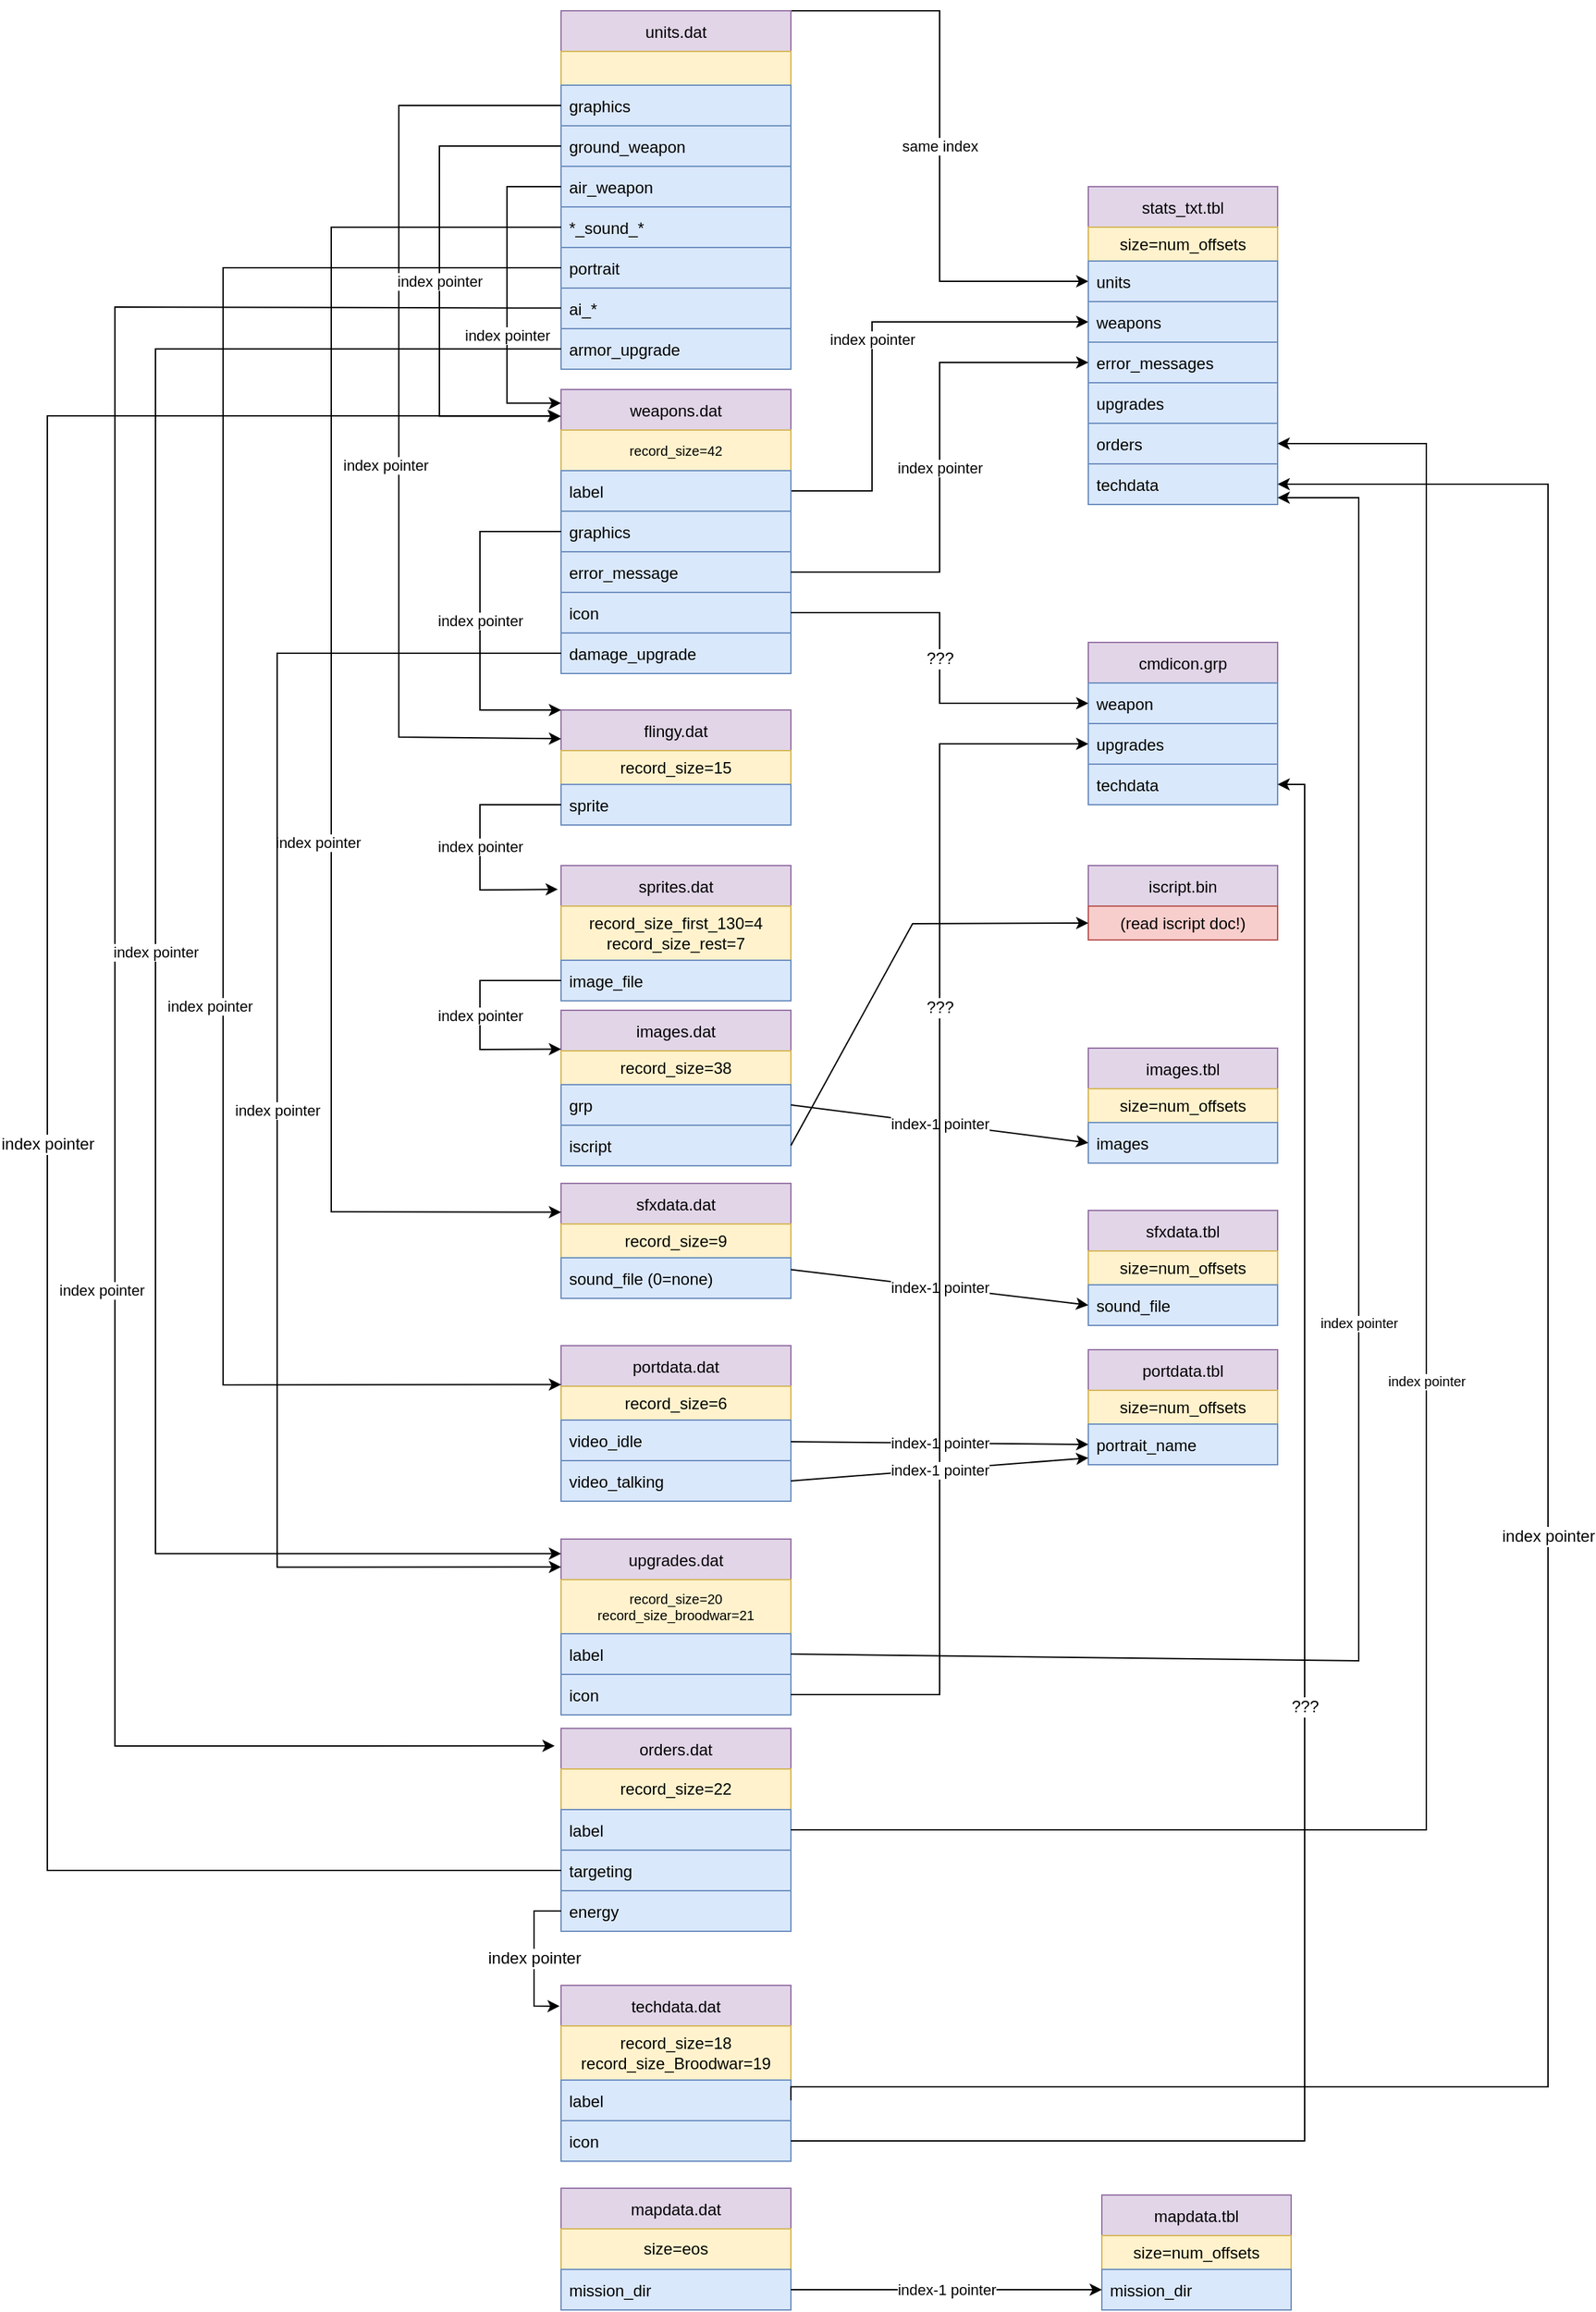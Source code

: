<mxfile version="24.7.16">
  <diagram id="pLGyL3gJlz5I7s2QdtuP" name="DAT Architecture">
    <mxGraphModel dx="2187" dy="1419" grid="1" gridSize="10" guides="1" tooltips="1" connect="1" arrows="1" fold="1" page="1" pageScale="1" pageWidth="1169" pageHeight="827" math="0" shadow="0">
      <root>
        <mxCell id="0" />
        <mxCell id="1" parent="0" />
        <mxCell id="Wp9U09x5frf1_o0Q8clL-11" value="same index" style="edgeStyle=orthogonalEdgeStyle;rounded=0;orthogonalLoop=1;jettySize=auto;html=1;exitX=1;exitY=0;exitDx=0;exitDy=0;entryX=0;entryY=0.5;entryDx=0;entryDy=0;" parent="1" source="PzZqxms0mEW9Ky41_EIL-1" target="PzZqxms0mEW9Ky41_EIL-22" edge="1">
          <mxGeometry relative="1" as="geometry">
            <Array as="points">
              <mxPoint x="350" y="-10" />
              <mxPoint x="350" y="190" />
            </Array>
          </mxGeometry>
        </mxCell>
        <mxCell id="PzZqxms0mEW9Ky41_EIL-1" value="units.dat" style="swimlane;fontStyle=0;childLayout=stackLayout;horizontal=1;startSize=30;horizontalStack=0;resizeParent=1;resizeParentMax=0;resizeLast=0;collapsible=1;marginBottom=0;fillColor=#e1d5e7;strokeColor=#9673a6;" parent="1" vertex="1">
          <mxGeometry x="70" y="-10" width="170" height="265" as="geometry">
            <mxRectangle x="160" y="80" width="80" height="30" as="alternateBounds" />
          </mxGeometry>
        </mxCell>
        <mxCell id="wQT6I2i7r7E7tcLqA3oX-3" value="" style="rounded=0;whiteSpace=wrap;html=1;fillColor=#fff2cc;strokeColor=#d6b656;" parent="PzZqxms0mEW9Ky41_EIL-1" vertex="1">
          <mxGeometry y="30" width="170" height="25" as="geometry" />
        </mxCell>
        <mxCell id="PzZqxms0mEW9Ky41_EIL-2" value="graphics" style="text;strokeColor=#6c8ebf;fillColor=#dae8fc;align=left;verticalAlign=middle;spacingLeft=4;spacingRight=4;overflow=hidden;points=[[0,0.5],[1,0.5]];portConstraint=eastwest;rotatable=0;" parent="PzZqxms0mEW9Ky41_EIL-1" vertex="1">
          <mxGeometry y="55" width="170" height="30" as="geometry" />
        </mxCell>
        <mxCell id="PzZqxms0mEW9Ky41_EIL-45" value="ground_weapon" style="text;strokeColor=#6c8ebf;fillColor=#dae8fc;align=left;verticalAlign=middle;spacingLeft=4;spacingRight=4;overflow=hidden;points=[[0,0.5],[1,0.5]];portConstraint=eastwest;rotatable=0;" parent="PzZqxms0mEW9Ky41_EIL-1" vertex="1">
          <mxGeometry y="85" width="170" height="30" as="geometry" />
        </mxCell>
        <mxCell id="PzZqxms0mEW9Ky41_EIL-44" value="air_weapon" style="text;strokeColor=#6c8ebf;fillColor=#dae8fc;align=left;verticalAlign=middle;spacingLeft=4;spacingRight=4;overflow=hidden;points=[[0,0.5],[1,0.5]];portConstraint=eastwest;rotatable=0;" parent="PzZqxms0mEW9Ky41_EIL-1" vertex="1">
          <mxGeometry y="115" width="170" height="30" as="geometry" />
        </mxCell>
        <mxCell id="wQT6I2i7r7E7tcLqA3oX-27" value="*_sound_*" style="text;strokeColor=#6c8ebf;fillColor=#dae8fc;align=left;verticalAlign=middle;spacingLeft=4;spacingRight=4;overflow=hidden;points=[[0,0.5],[1,0.5]];portConstraint=eastwest;rotatable=0;" parent="PzZqxms0mEW9Ky41_EIL-1" vertex="1">
          <mxGeometry y="145" width="170" height="30" as="geometry" />
        </mxCell>
        <mxCell id="wQT6I2i7r7E7tcLqA3oX-38" value="portrait" style="text;strokeColor=#6c8ebf;fillColor=#dae8fc;align=left;verticalAlign=middle;spacingLeft=4;spacingRight=4;overflow=hidden;points=[[0,0.5],[1,0.5]];portConstraint=eastwest;rotatable=0;" parent="PzZqxms0mEW9Ky41_EIL-1" vertex="1">
          <mxGeometry y="175" width="170" height="30" as="geometry" />
        </mxCell>
        <mxCell id="Gw3u6BSb_nzoXdGkpCYS-13" value="ai_*" style="text;strokeColor=#6c8ebf;fillColor=#dae8fc;align=left;verticalAlign=middle;spacingLeft=4;spacingRight=4;overflow=hidden;points=[[0,0.5],[1,0.5]];portConstraint=eastwest;rotatable=0;" parent="PzZqxms0mEW9Ky41_EIL-1" vertex="1">
          <mxGeometry y="205" width="170" height="30" as="geometry" />
        </mxCell>
        <mxCell id="Wp9U09x5frf1_o0Q8clL-6" value="armor_upgrade" style="text;strokeColor=#6c8ebf;fillColor=#dae8fc;align=left;verticalAlign=middle;spacingLeft=4;spacingRight=4;overflow=hidden;points=[[0,0.5],[1,0.5]];portConstraint=eastwest;rotatable=0;" parent="PzZqxms0mEW9Ky41_EIL-1" vertex="1">
          <mxGeometry y="235" width="170" height="30" as="geometry" />
        </mxCell>
        <mxCell id="Wp9U09x5frf1_o0Q8clL-8" value="index pointer" style="edgeStyle=orthogonalEdgeStyle;rounded=0;orthogonalLoop=1;jettySize=auto;html=1;entryX=0;entryY=0.5;entryDx=0;entryDy=0;exitX=1;exitY=0.5;exitDx=0;exitDy=0;" parent="1" source="PzZqxms0mEW9Ky41_EIL-6" target="PzZqxms0mEW9Ky41_EIL-23" edge="1">
          <mxGeometry relative="1" as="geometry">
            <Array as="points">
              <mxPoint x="300" y="345" />
              <mxPoint x="300" y="220" />
            </Array>
            <mxPoint x="270" y="370" as="sourcePoint" />
          </mxGeometry>
        </mxCell>
        <mxCell id="PzZqxms0mEW9Ky41_EIL-5" value="weapons.dat" style="swimlane;fontStyle=0;childLayout=stackLayout;horizontal=1;startSize=30;horizontalStack=0;resizeParent=1;resizeParentMax=0;resizeLast=0;collapsible=1;marginBottom=0;fillColor=#e1d5e7;strokeColor=#9673a6;" parent="1" vertex="1">
          <mxGeometry x="70" y="270" width="170" height="210" as="geometry" />
        </mxCell>
        <mxCell id="wQT6I2i7r7E7tcLqA3oX-4" value="&lt;div&gt;record_size=42&lt;/div&gt;" style="rounded=0;whiteSpace=wrap;html=1;fillColor=#fff2cc;strokeColor=#d6b656;fontSize=10;" parent="PzZqxms0mEW9Ky41_EIL-5" vertex="1">
          <mxGeometry y="30" width="170" height="30" as="geometry" />
        </mxCell>
        <mxCell id="PzZqxms0mEW9Ky41_EIL-6" value="label" style="text;strokeColor=#6c8ebf;fillColor=#dae8fc;align=left;verticalAlign=middle;spacingLeft=4;spacingRight=4;overflow=hidden;points=[[0,0.5],[1,0.5]];portConstraint=eastwest;rotatable=0;" parent="PzZqxms0mEW9Ky41_EIL-5" vertex="1">
          <mxGeometry y="60" width="170" height="30" as="geometry" />
        </mxCell>
        <mxCell id="PzZqxms0mEW9Ky41_EIL-7" value="graphics" style="text;strokeColor=#6c8ebf;fillColor=#dae8fc;align=left;verticalAlign=middle;spacingLeft=4;spacingRight=4;overflow=hidden;points=[[0,0.5],[1,0.5]];portConstraint=eastwest;rotatable=0;" parent="PzZqxms0mEW9Ky41_EIL-5" vertex="1">
          <mxGeometry y="90" width="170" height="30" as="geometry" />
        </mxCell>
        <mxCell id="wQT6I2i7r7E7tcLqA3oX-8" value="error_message" style="text;strokeColor=#6c8ebf;fillColor=#dae8fc;align=left;verticalAlign=middle;spacingLeft=4;spacingRight=4;overflow=hidden;points=[[0,0.5],[1,0.5]];portConstraint=eastwest;rotatable=0;" parent="PzZqxms0mEW9Ky41_EIL-5" vertex="1">
          <mxGeometry y="120" width="170" height="30" as="geometry" />
        </mxCell>
        <mxCell id="wQT6I2i7r7E7tcLqA3oX-11" value="icon" style="text;strokeColor=#6c8ebf;fillColor=#dae8fc;align=left;verticalAlign=middle;spacingLeft=4;spacingRight=4;overflow=hidden;points=[[0,0.5],[1,0.5]];portConstraint=eastwest;rotatable=0;" parent="PzZqxms0mEW9Ky41_EIL-5" vertex="1">
          <mxGeometry y="150" width="170" height="30" as="geometry" />
        </mxCell>
        <mxCell id="Wp9U09x5frf1_o0Q8clL-2" value="damage_upgrade" style="text;strokeColor=#6c8ebf;fillColor=#dae8fc;align=left;verticalAlign=middle;spacingLeft=4;spacingRight=4;overflow=hidden;points=[[0,0.5],[1,0.5]];portConstraint=eastwest;rotatable=0;" parent="PzZqxms0mEW9Ky41_EIL-5" vertex="1">
          <mxGeometry y="180" width="170" height="30" as="geometry" />
        </mxCell>
        <mxCell id="PzZqxms0mEW9Ky41_EIL-9" value="flingy.dat" style="swimlane;fontStyle=0;childLayout=stackLayout;horizontal=1;startSize=30;horizontalStack=0;resizeParent=1;resizeParentMax=0;resizeLast=0;collapsible=1;marginBottom=0;fillColor=#e1d5e7;strokeColor=#9673a6;" parent="1" vertex="1">
          <mxGeometry x="70" y="507" width="170" height="85" as="geometry">
            <mxRectangle x="70" y="507" width="90" height="30" as="alternateBounds" />
          </mxGeometry>
        </mxCell>
        <mxCell id="wQT6I2i7r7E7tcLqA3oX-5" value="record_size=15" style="rounded=0;whiteSpace=wrap;html=1;fillColor=#fff2cc;strokeColor=#d6b656;" parent="PzZqxms0mEW9Ky41_EIL-9" vertex="1">
          <mxGeometry y="30" width="170" height="25" as="geometry" />
        </mxCell>
        <mxCell id="PzZqxms0mEW9Ky41_EIL-10" value="sprite" style="text;strokeColor=#6c8ebf;fillColor=#dae8fc;align=left;verticalAlign=middle;spacingLeft=4;spacingRight=4;overflow=hidden;points=[[0,0.5],[1,0.5]];portConstraint=eastwest;rotatable=0;" parent="PzZqxms0mEW9Ky41_EIL-9" vertex="1">
          <mxGeometry y="55" width="170" height="30" as="geometry" />
        </mxCell>
        <mxCell id="PzZqxms0mEW9Ky41_EIL-13" value="sprites.dat" style="swimlane;fontStyle=0;childLayout=stackLayout;horizontal=1;startSize=30;horizontalStack=0;resizeParent=1;resizeParentMax=0;resizeLast=0;collapsible=1;marginBottom=0;fillColor=#e1d5e7;strokeColor=#9673a6;" parent="1" vertex="1">
          <mxGeometry x="70" y="622" width="170" height="100" as="geometry" />
        </mxCell>
        <mxCell id="wQT6I2i7r7E7tcLqA3oX-6" value="&lt;div&gt;record_size_first_130=4&lt;/div&gt;&lt;div&gt;record_size_rest=7&lt;br&gt;&lt;/div&gt;" style="rounded=0;whiteSpace=wrap;html=1;fillColor=#fff2cc;strokeColor=#d6b656;" parent="PzZqxms0mEW9Ky41_EIL-13" vertex="1">
          <mxGeometry y="30" width="170" height="40" as="geometry" />
        </mxCell>
        <mxCell id="PzZqxms0mEW9Ky41_EIL-14" value="image_file" style="text;strokeColor=#6c8ebf;fillColor=#dae8fc;align=left;verticalAlign=middle;spacingLeft=4;spacingRight=4;overflow=hidden;points=[[0,0.5],[1,0.5]];portConstraint=eastwest;rotatable=0;" parent="PzZqxms0mEW9Ky41_EIL-13" vertex="1">
          <mxGeometry y="70" width="170" height="30" as="geometry" />
        </mxCell>
        <mxCell id="PzZqxms0mEW9Ky41_EIL-17" value="images.dat" style="swimlane;fontStyle=0;childLayout=stackLayout;horizontal=1;startSize=30;horizontalStack=0;resizeParent=1;resizeParentMax=0;resizeLast=0;collapsible=1;marginBottom=0;fillColor=#e1d5e7;strokeColor=#9673a6;" parent="1" vertex="1">
          <mxGeometry x="70" y="729" width="170" height="115" as="geometry" />
        </mxCell>
        <mxCell id="wQT6I2i7r7E7tcLqA3oX-7" value="record_size=38" style="rounded=0;whiteSpace=wrap;html=1;fillColor=#fff2cc;strokeColor=#d6b656;" parent="PzZqxms0mEW9Ky41_EIL-17" vertex="1">
          <mxGeometry y="30" width="170" height="25" as="geometry" />
        </mxCell>
        <mxCell id="PzZqxms0mEW9Ky41_EIL-18" value="grp" style="text;strokeColor=#6c8ebf;fillColor=#dae8fc;align=left;verticalAlign=middle;spacingLeft=4;spacingRight=4;overflow=hidden;points=[[0,0.5],[1,0.5]];portConstraint=eastwest;rotatable=0;" parent="PzZqxms0mEW9Ky41_EIL-17" vertex="1">
          <mxGeometry y="55" width="170" height="30" as="geometry" />
        </mxCell>
        <mxCell id="NOhrktkjH6f3nAo3AYyw-1" value="iscript" style="text;strokeColor=#6c8ebf;fillColor=#dae8fc;align=left;verticalAlign=middle;spacingLeft=4;spacingRight=4;overflow=hidden;points=[[0,0.5],[1,0.5]];portConstraint=eastwest;rotatable=0;" parent="PzZqxms0mEW9Ky41_EIL-17" vertex="1">
          <mxGeometry y="85" width="170" height="30" as="geometry" />
        </mxCell>
        <mxCell id="PzZqxms0mEW9Ky41_EIL-21" value="stats_txt.tbl" style="swimlane;fontStyle=0;childLayout=stackLayout;horizontal=1;startSize=30;horizontalStack=0;resizeParent=1;resizeParentMax=0;resizeLast=0;collapsible=1;marginBottom=0;fillColor=#e1d5e7;strokeColor=#9673a6;" parent="1" vertex="1">
          <mxGeometry x="460" y="120" width="140" height="235" as="geometry" />
        </mxCell>
        <mxCell id="Gw3u6BSb_nzoXdGkpCYS-31" value="size=num_offsets" style="rounded=0;whiteSpace=wrap;html=1;fillColor=#fff2cc;strokeColor=#d6b656;" parent="PzZqxms0mEW9Ky41_EIL-21" vertex="1">
          <mxGeometry y="30" width="140" height="25" as="geometry" />
        </mxCell>
        <mxCell id="PzZqxms0mEW9Ky41_EIL-22" value="units" style="text;strokeColor=#6c8ebf;fillColor=#dae8fc;align=left;verticalAlign=middle;spacingLeft=4;spacingRight=4;overflow=hidden;points=[[0,0.5],[1,0.5]];portConstraint=eastwest;rotatable=0;" parent="PzZqxms0mEW9Ky41_EIL-21" vertex="1">
          <mxGeometry y="55" width="140" height="30" as="geometry" />
        </mxCell>
        <mxCell id="PzZqxms0mEW9Ky41_EIL-23" value="weapons" style="text;strokeColor=#6c8ebf;fillColor=#dae8fc;align=left;verticalAlign=middle;spacingLeft=4;spacingRight=4;overflow=hidden;points=[[0,0.5],[1,0.5]];portConstraint=eastwest;rotatable=0;" parent="PzZqxms0mEW9Ky41_EIL-21" vertex="1">
          <mxGeometry y="85" width="140" height="30" as="geometry" />
        </mxCell>
        <mxCell id="PzZqxms0mEW9Ky41_EIL-24" value="error_messages" style="text;strokeColor=#6c8ebf;fillColor=#dae8fc;align=left;verticalAlign=middle;spacingLeft=4;spacingRight=4;overflow=hidden;points=[[0,0.5],[1,0.5]];portConstraint=eastwest;rotatable=0;" parent="PzZqxms0mEW9Ky41_EIL-21" vertex="1">
          <mxGeometry y="115" width="140" height="30" as="geometry" />
        </mxCell>
        <mxCell id="wQT6I2i7r7E7tcLqA3oX-60" value="upgrades" style="text;strokeColor=#6c8ebf;fillColor=#dae8fc;align=left;verticalAlign=middle;spacingLeft=4;spacingRight=4;overflow=hidden;points=[[0,0.5],[1,0.5]];portConstraint=eastwest;rotatable=0;" parent="PzZqxms0mEW9Ky41_EIL-21" vertex="1">
          <mxGeometry y="145" width="140" height="30" as="geometry" />
        </mxCell>
        <mxCell id="Gw3u6BSb_nzoXdGkpCYS-12" value="orders" style="text;strokeColor=#6c8ebf;fillColor=#dae8fc;align=left;verticalAlign=middle;spacingLeft=4;spacingRight=4;overflow=hidden;points=[[0,0.5],[1,0.5]];portConstraint=eastwest;rotatable=0;" parent="PzZqxms0mEW9Ky41_EIL-21" vertex="1">
          <mxGeometry y="175" width="140" height="30" as="geometry" />
        </mxCell>
        <mxCell id="Gw3u6BSb_nzoXdGkpCYS-24" value="techdata" style="text;strokeColor=#6c8ebf;fillColor=#dae8fc;align=left;verticalAlign=middle;spacingLeft=4;spacingRight=4;overflow=hidden;points=[[0,0.5],[1,0.5]];portConstraint=eastwest;rotatable=0;" parent="PzZqxms0mEW9Ky41_EIL-21" vertex="1">
          <mxGeometry y="205" width="140" height="30" as="geometry" />
        </mxCell>
        <mxCell id="PzZqxms0mEW9Ky41_EIL-35" value="" style="endArrow=classic;html=1;rounded=0;exitX=0;exitY=0.5;exitDx=0;exitDy=0;entryX=0;entryY=0.25;entryDx=0;entryDy=0;" parent="1" source="PzZqxms0mEW9Ky41_EIL-2" target="PzZqxms0mEW9Ky41_EIL-9" edge="1">
          <mxGeometry relative="1" as="geometry">
            <mxPoint x="230" y="487" as="sourcePoint" />
            <mxPoint x="330" y="487" as="targetPoint" />
            <Array as="points">
              <mxPoint x="-50" y="60" />
              <mxPoint x="-50" y="527" />
            </Array>
          </mxGeometry>
        </mxCell>
        <mxCell id="PzZqxms0mEW9Ky41_EIL-37" value="index pointer" style="edgeLabel;html=1;align=center;verticalAlign=middle;resizable=0;points=[];" parent="PzZqxms0mEW9Ky41_EIL-35" vertex="1" connectable="0">
          <mxGeometry x="0.326" y="3" relative="1" as="geometry">
            <mxPoint x="-13" y="-83" as="offset" />
          </mxGeometry>
        </mxCell>
        <mxCell id="PzZqxms0mEW9Ky41_EIL-38" value="" style="endArrow=classic;html=1;rounded=0;exitX=0;exitY=0.5;exitDx=0;exitDy=0;entryX=-0.014;entryY=0.176;entryDx=0;entryDy=0;entryPerimeter=0;" parent="1" source="PzZqxms0mEW9Ky41_EIL-10" target="PzZqxms0mEW9Ky41_EIL-13" edge="1">
          <mxGeometry relative="1" as="geometry">
            <mxPoint x="230" y="592" as="sourcePoint" />
            <mxPoint x="330" y="592" as="targetPoint" />
            <Array as="points">
              <mxPoint x="10" y="577" />
              <mxPoint x="10" y="640" />
            </Array>
          </mxGeometry>
        </mxCell>
        <mxCell id="PzZqxms0mEW9Ky41_EIL-39" value="index pointer" style="edgeLabel;resizable=0;html=1;align=center;verticalAlign=middle;" parent="PzZqxms0mEW9Ky41_EIL-38" connectable="0" vertex="1">
          <mxGeometry relative="1" as="geometry" />
        </mxCell>
        <mxCell id="PzZqxms0mEW9Ky41_EIL-40" value="" style="endArrow=classic;html=1;rounded=0;exitX=0;exitY=0.5;exitDx=0;exitDy=0;entryX=0;entryY=0.25;entryDx=0;entryDy=0;" parent="1" source="PzZqxms0mEW9Ky41_EIL-14" target="PzZqxms0mEW9Ky41_EIL-17" edge="1">
          <mxGeometry relative="1" as="geometry">
            <mxPoint x="230" y="592" as="sourcePoint" />
            <mxPoint x="330" y="592" as="targetPoint" />
            <Array as="points">
              <mxPoint x="10" y="707" />
              <mxPoint x="10" y="758" />
            </Array>
          </mxGeometry>
        </mxCell>
        <mxCell id="PzZqxms0mEW9Ky41_EIL-41" value="index pointer" style="edgeLabel;resizable=0;html=1;align=center;verticalAlign=middle;" parent="PzZqxms0mEW9Ky41_EIL-40" connectable="0" vertex="1">
          <mxGeometry relative="1" as="geometry" />
        </mxCell>
        <mxCell id="PzZqxms0mEW9Ky41_EIL-42" value="images.tbl" style="swimlane;fontStyle=0;childLayout=stackLayout;horizontal=1;startSize=30;horizontalStack=0;resizeParent=1;resizeParentMax=0;resizeLast=0;collapsible=1;marginBottom=0;fillColor=#e1d5e7;strokeColor=#9673a6;" parent="1" vertex="1">
          <mxGeometry x="460" y="757" width="140" height="85" as="geometry" />
        </mxCell>
        <mxCell id="Gw3u6BSb_nzoXdGkpCYS-33" value="size=num_offsets" style="rounded=0;whiteSpace=wrap;html=1;fillColor=#fff2cc;strokeColor=#d6b656;" parent="PzZqxms0mEW9Ky41_EIL-42" vertex="1">
          <mxGeometry y="30" width="140" height="25" as="geometry" />
        </mxCell>
        <mxCell id="PzZqxms0mEW9Ky41_EIL-43" value="images" style="text;strokeColor=#6c8ebf;fillColor=#dae8fc;align=left;verticalAlign=middle;spacingLeft=4;spacingRight=4;overflow=hidden;points=[[0,0.5],[1,0.5]];portConstraint=eastwest;rotatable=0;" parent="PzZqxms0mEW9Ky41_EIL-42" vertex="1">
          <mxGeometry y="55" width="140" height="30" as="geometry" />
        </mxCell>
        <mxCell id="PzZqxms0mEW9Ky41_EIL-50" value="" style="endArrow=classic;html=1;rounded=0;exitX=1;exitY=0.5;exitDx=0;exitDy=0;entryX=0;entryY=0.5;entryDx=0;entryDy=0;" parent="1" source="PzZqxms0mEW9Ky41_EIL-18" target="PzZqxms0mEW9Ky41_EIL-43" edge="1">
          <mxGeometry relative="1" as="geometry">
            <mxPoint x="230" y="397" as="sourcePoint" />
            <mxPoint x="330" y="397" as="targetPoint" />
          </mxGeometry>
        </mxCell>
        <mxCell id="PzZqxms0mEW9Ky41_EIL-51" value="index-1 pointer" style="edgeLabel;resizable=0;html=1;align=center;verticalAlign=middle;" parent="PzZqxms0mEW9Ky41_EIL-50" connectable="0" vertex="1">
          <mxGeometry relative="1" as="geometry" />
        </mxCell>
        <mxCell id="wQT6I2i7r7E7tcLqA3oX-9" value="" style="endArrow=classic;html=1;rounded=0;entryX=0;entryY=0;entryDx=0;entryDy=0;exitX=0;exitY=0.5;exitDx=0;exitDy=0;" parent="1" source="PzZqxms0mEW9Ky41_EIL-5" target="PzZqxms0mEW9Ky41_EIL-9" edge="1">
          <mxGeometry relative="1" as="geometry">
            <mxPoint x="70" y="407" as="sourcePoint" />
            <mxPoint x="37.62" y="476.96" as="targetPoint" />
            <Array as="points">
              <mxPoint x="10" y="375" />
              <mxPoint x="10" y="507" />
            </Array>
          </mxGeometry>
        </mxCell>
        <mxCell id="wQT6I2i7r7E7tcLqA3oX-10" value="index pointer" style="edgeLabel;resizable=0;html=1;align=center;verticalAlign=middle;" parent="wQT6I2i7r7E7tcLqA3oX-9" connectable="0" vertex="1">
          <mxGeometry relative="1" as="geometry" />
        </mxCell>
        <mxCell id="wQT6I2i7r7E7tcLqA3oX-12" value="cmdicon.grp" style="swimlane;fontStyle=0;childLayout=stackLayout;horizontal=1;startSize=30;horizontalStack=0;resizeParent=1;resizeParentMax=0;resizeLast=0;collapsible=1;marginBottom=0;fillColor=#e1d5e7;strokeColor=#9673a6;" parent="1" vertex="1">
          <mxGeometry x="460" y="457" width="140" height="120" as="geometry" />
        </mxCell>
        <mxCell id="wQT6I2i7r7E7tcLqA3oX-13" value="weapon" style="text;strokeColor=#6c8ebf;fillColor=#dae8fc;align=left;verticalAlign=middle;spacingLeft=4;spacingRight=4;overflow=hidden;points=[[0,0.5],[1,0.5]];portConstraint=eastwest;rotatable=0;" parent="wQT6I2i7r7E7tcLqA3oX-12" vertex="1">
          <mxGeometry y="30" width="140" height="30" as="geometry" />
        </mxCell>
        <mxCell id="Gw3u6BSb_nzoXdGkpCYS-27" value="upgrades" style="text;strokeColor=#6c8ebf;fillColor=#dae8fc;align=left;verticalAlign=middle;spacingLeft=4;spacingRight=4;overflow=hidden;points=[[0,0.5],[1,0.5]];portConstraint=eastwest;rotatable=0;" parent="wQT6I2i7r7E7tcLqA3oX-12" vertex="1">
          <mxGeometry y="60" width="140" height="30" as="geometry" />
        </mxCell>
        <mxCell id="Gw3u6BSb_nzoXdGkpCYS-29" value="techdata" style="text;strokeColor=#6c8ebf;fillColor=#dae8fc;align=left;verticalAlign=middle;spacingLeft=4;spacingRight=4;overflow=hidden;points=[[0,0.5],[1,0.5]];portConstraint=eastwest;rotatable=0;" parent="wQT6I2i7r7E7tcLqA3oX-12" vertex="1">
          <mxGeometry y="90" width="140" height="30" as="geometry" />
        </mxCell>
        <mxCell id="wQT6I2i7r7E7tcLqA3oX-18" value="sfxdata.dat" style="swimlane;fontStyle=0;childLayout=stackLayout;horizontal=1;startSize=30;horizontalStack=0;resizeParent=1;resizeParentMax=0;resizeLast=0;collapsible=1;marginBottom=0;fillColor=#e1d5e7;strokeColor=#9673a6;" parent="1" vertex="1">
          <mxGeometry x="70" y="857" width="170" height="85" as="geometry" />
        </mxCell>
        <mxCell id="wQT6I2i7r7E7tcLqA3oX-19" value="record_size=9" style="rounded=0;whiteSpace=wrap;html=1;fillColor=#fff2cc;strokeColor=#d6b656;" parent="wQT6I2i7r7E7tcLqA3oX-18" vertex="1">
          <mxGeometry y="30" width="170" height="25" as="geometry" />
        </mxCell>
        <mxCell id="wQT6I2i7r7E7tcLqA3oX-20" value="sound_file (0=none)" style="text;strokeColor=#6c8ebf;fillColor=#dae8fc;align=left;verticalAlign=middle;spacingLeft=4;spacingRight=4;overflow=hidden;points=[[0,0.5],[1,0.5]];portConstraint=eastwest;rotatable=0;" parent="wQT6I2i7r7E7tcLqA3oX-18" vertex="1">
          <mxGeometry y="55" width="170" height="30" as="geometry" />
        </mxCell>
        <mxCell id="wQT6I2i7r7E7tcLqA3oX-21" value="sfxdata.tbl" style="swimlane;fontStyle=0;childLayout=stackLayout;horizontal=1;startSize=30;horizontalStack=0;resizeParent=1;resizeParentMax=0;resizeLast=0;collapsible=1;marginBottom=0;fillColor=#e1d5e7;strokeColor=#9673a6;" parent="1" vertex="1">
          <mxGeometry x="460" y="877" width="140" height="85" as="geometry" />
        </mxCell>
        <mxCell id="Gw3u6BSb_nzoXdGkpCYS-34" value="size=num_offsets" style="rounded=0;whiteSpace=wrap;html=1;fillColor=#fff2cc;strokeColor=#d6b656;" parent="wQT6I2i7r7E7tcLqA3oX-21" vertex="1">
          <mxGeometry y="30" width="140" height="25" as="geometry" />
        </mxCell>
        <mxCell id="wQT6I2i7r7E7tcLqA3oX-22" value="sound_file" style="text;strokeColor=#6c8ebf;fillColor=#dae8fc;align=left;verticalAlign=middle;spacingLeft=4;spacingRight=4;overflow=hidden;points=[[0,0.5],[1,0.5]];portConstraint=eastwest;rotatable=0;" parent="wQT6I2i7r7E7tcLqA3oX-21" vertex="1">
          <mxGeometry y="55" width="140" height="30" as="geometry" />
        </mxCell>
        <mxCell id="wQT6I2i7r7E7tcLqA3oX-23" value="" style="endArrow=classic;html=1;rounded=0;exitX=1;exitY=0.75;exitDx=0;exitDy=0;entryX=0;entryY=0.5;entryDx=0;entryDy=0;" parent="1" source="wQT6I2i7r7E7tcLqA3oX-18" target="wQT6I2i7r7E7tcLqA3oX-22" edge="1">
          <mxGeometry relative="1" as="geometry">
            <mxPoint x="250" y="897" as="sourcePoint" />
            <mxPoint x="410" y="937" as="targetPoint" />
          </mxGeometry>
        </mxCell>
        <mxCell id="wQT6I2i7r7E7tcLqA3oX-24" value="index-1 pointer" style="edgeLabel;resizable=0;html=1;align=center;verticalAlign=middle;" parent="wQT6I2i7r7E7tcLqA3oX-23" connectable="0" vertex="1">
          <mxGeometry relative="1" as="geometry" />
        </mxCell>
        <mxCell id="wQT6I2i7r7E7tcLqA3oX-25" value="" style="endArrow=classic;html=1;rounded=0;entryX=0;entryY=0.25;entryDx=0;entryDy=0;exitX=0;exitY=0.5;exitDx=0;exitDy=0;" parent="1" source="wQT6I2i7r7E7tcLqA3oX-27" target="wQT6I2i7r7E7tcLqA3oX-18" edge="1">
          <mxGeometry relative="1" as="geometry">
            <mxPoint x="-130" y="277" as="sourcePoint" />
            <mxPoint x="-60" y="668.25" as="targetPoint" />
            <Array as="points">
              <mxPoint x="-100" y="150" />
              <mxPoint x="-100" y="878" />
            </Array>
          </mxGeometry>
        </mxCell>
        <mxCell id="wQT6I2i7r7E7tcLqA3oX-26" value="index pointer" style="edgeLabel;html=1;align=center;verticalAlign=middle;resizable=0;points=[];" parent="wQT6I2i7r7E7tcLqA3oX-25" vertex="1" connectable="0">
          <mxGeometry x="0.326" y="3" relative="1" as="geometry">
            <mxPoint x="-13" y="-83" as="offset" />
          </mxGeometry>
        </mxCell>
        <mxCell id="wQT6I2i7r7E7tcLqA3oX-28" value="portdata.dat" style="swimlane;fontStyle=0;childLayout=stackLayout;horizontal=1;startSize=30;horizontalStack=0;resizeParent=1;resizeParentMax=0;resizeLast=0;collapsible=1;marginBottom=0;fillColor=#e1d5e7;strokeColor=#9673a6;" parent="1" vertex="1">
          <mxGeometry x="70" y="977" width="170" height="115" as="geometry" />
        </mxCell>
        <mxCell id="wQT6I2i7r7E7tcLqA3oX-29" value="record_size=6" style="rounded=0;whiteSpace=wrap;html=1;fillColor=#fff2cc;strokeColor=#d6b656;" parent="wQT6I2i7r7E7tcLqA3oX-28" vertex="1">
          <mxGeometry y="30" width="170" height="25" as="geometry" />
        </mxCell>
        <mxCell id="wQT6I2i7r7E7tcLqA3oX-30" value="video_idle" style="text;strokeColor=#6c8ebf;fillColor=#dae8fc;align=left;verticalAlign=middle;spacingLeft=4;spacingRight=4;overflow=hidden;points=[[0,0.5],[1,0.5]];portConstraint=eastwest;rotatable=0;" parent="wQT6I2i7r7E7tcLqA3oX-28" vertex="1">
          <mxGeometry y="55" width="170" height="30" as="geometry" />
        </mxCell>
        <mxCell id="v2uTlcIfrsabdLEwdSDk-2" value="video_talking" style="text;strokeColor=#6c8ebf;fillColor=#dae8fc;align=left;verticalAlign=middle;spacingLeft=4;spacingRight=4;overflow=hidden;points=[[0,0.5],[1,0.5]];portConstraint=eastwest;rotatable=0;" parent="wQT6I2i7r7E7tcLqA3oX-28" vertex="1">
          <mxGeometry y="85" width="170" height="30" as="geometry" />
        </mxCell>
        <mxCell id="wQT6I2i7r7E7tcLqA3oX-31" value="portdata.tbl" style="swimlane;fontStyle=0;childLayout=stackLayout;horizontal=1;startSize=30;horizontalStack=0;resizeParent=1;resizeParentMax=0;resizeLast=0;collapsible=1;marginBottom=0;fillColor=#e1d5e7;strokeColor=#9673a6;" parent="1" vertex="1">
          <mxGeometry x="460" y="980" width="140" height="85" as="geometry" />
        </mxCell>
        <mxCell id="Gw3u6BSb_nzoXdGkpCYS-35" value="size=num_offsets" style="rounded=0;whiteSpace=wrap;html=1;fillColor=#fff2cc;strokeColor=#d6b656;" parent="wQT6I2i7r7E7tcLqA3oX-31" vertex="1">
          <mxGeometry y="30" width="140" height="25" as="geometry" />
        </mxCell>
        <mxCell id="wQT6I2i7r7E7tcLqA3oX-32" value="portrait_name" style="text;strokeColor=#6c8ebf;fillColor=#dae8fc;align=left;verticalAlign=middle;spacingLeft=4;spacingRight=4;overflow=hidden;points=[[0,0.5],[1,0.5]];portConstraint=eastwest;rotatable=0;" parent="wQT6I2i7r7E7tcLqA3oX-31" vertex="1">
          <mxGeometry y="55" width="140" height="30" as="geometry" />
        </mxCell>
        <mxCell id="wQT6I2i7r7E7tcLqA3oX-35" value="" style="endArrow=classic;html=1;rounded=0;entryX=0;entryY=0.5;entryDx=0;entryDy=0;" parent="1" target="wQT6I2i7r7E7tcLqA3oX-32" edge="1">
          <mxGeometry relative="1" as="geometry">
            <mxPoint x="240" y="1048" as="sourcePoint" />
            <mxPoint x="480.0" y="1048.25" as="targetPoint" />
          </mxGeometry>
        </mxCell>
        <mxCell id="wQT6I2i7r7E7tcLqA3oX-36" value="index-1 pointer" style="edgeLabel;resizable=0;html=1;align=center;verticalAlign=middle;" parent="wQT6I2i7r7E7tcLqA3oX-35" connectable="0" vertex="1">
          <mxGeometry relative="1" as="geometry" />
        </mxCell>
        <mxCell id="wQT6I2i7r7E7tcLqA3oX-39" value="" style="endArrow=classic;html=1;rounded=0;entryX=0;entryY=0.25;entryDx=0;entryDy=0;exitX=0;exitY=0.5;exitDx=0;exitDy=0;" parent="1" source="wQT6I2i7r7E7tcLqA3oX-38" target="wQT6I2i7r7E7tcLqA3oX-28" edge="1">
          <mxGeometry relative="1" as="geometry">
            <mxPoint x="-10" y="270" as="sourcePoint" />
            <mxPoint x="-10" y="908.25" as="targetPoint" />
            <Array as="points">
              <mxPoint x="-180" y="180" />
              <mxPoint x="-180" y="1006" />
            </Array>
          </mxGeometry>
        </mxCell>
        <mxCell id="wQT6I2i7r7E7tcLqA3oX-40" value="index pointer" style="edgeLabel;html=1;align=center;verticalAlign=middle;resizable=0;points=[];" parent="wQT6I2i7r7E7tcLqA3oX-39" vertex="1" connectable="0">
          <mxGeometry x="0.326" y="3" relative="1" as="geometry">
            <mxPoint x="-13" y="-83" as="offset" />
          </mxGeometry>
        </mxCell>
        <mxCell id="wQT6I2i7r7E7tcLqA3oX-49" value="upgrades.dat" style="swimlane;fontStyle=0;childLayout=stackLayout;horizontal=1;startSize=30;horizontalStack=0;resizeParent=1;resizeParentMax=0;resizeLast=0;collapsible=1;marginBottom=0;fillColor=#e1d5e7;strokeColor=#9673a6;" parent="1" vertex="1">
          <mxGeometry x="70" y="1120" width="170" height="130" as="geometry" />
        </mxCell>
        <mxCell id="wQT6I2i7r7E7tcLqA3oX-50" value="&lt;div&gt;record_size=20&lt;/div&gt;&lt;div&gt;record_size_broodwar=21&lt;br&gt;&lt;/div&gt;" style="rounded=0;whiteSpace=wrap;html=1;fillColor=#fff2cc;strokeColor=#d6b656;fontSize=10;" parent="wQT6I2i7r7E7tcLqA3oX-49" vertex="1">
          <mxGeometry y="30" width="170" height="40" as="geometry" />
        </mxCell>
        <mxCell id="wQT6I2i7r7E7tcLqA3oX-51" value="label" style="text;strokeColor=#6c8ebf;fillColor=#dae8fc;align=left;verticalAlign=middle;spacingLeft=4;spacingRight=4;overflow=hidden;points=[[0,0.5],[1,0.5]];portConstraint=eastwest;rotatable=0;" parent="wQT6I2i7r7E7tcLqA3oX-49" vertex="1">
          <mxGeometry y="70" width="170" height="30" as="geometry" />
        </mxCell>
        <mxCell id="wQT6I2i7r7E7tcLqA3oX-52" value="icon" style="text;strokeColor=#6c8ebf;fillColor=#dae8fc;align=left;verticalAlign=middle;spacingLeft=4;spacingRight=4;overflow=hidden;points=[[0,0.5],[1,0.5]];portConstraint=eastwest;rotatable=0;" parent="wQT6I2i7r7E7tcLqA3oX-49" vertex="1">
          <mxGeometry y="100" width="170" height="30" as="geometry" />
        </mxCell>
        <mxCell id="wQT6I2i7r7E7tcLqA3oX-58" value="" style="endArrow=classic;html=1;rounded=0;fontSize=10;fontColor=#000000;exitX=1;exitY=0.5;exitDx=0;exitDy=0;" parent="1" source="wQT6I2i7r7E7tcLqA3oX-51" edge="1">
          <mxGeometry relative="1" as="geometry">
            <mxPoint x="250" y="1190" as="sourcePoint" />
            <mxPoint x="600" y="350" as="targetPoint" />
            <Array as="points">
              <mxPoint x="660" y="1210" />
              <mxPoint x="660" y="350" />
            </Array>
          </mxGeometry>
        </mxCell>
        <mxCell id="wQT6I2i7r7E7tcLqA3oX-59" value="index pointer" style="edgeLabel;resizable=0;html=1;align=center;verticalAlign=middle;fontSize=10;fontColor=#000000;" parent="wQT6I2i7r7E7tcLqA3oX-58" connectable="0" vertex="1">
          <mxGeometry relative="1" as="geometry" />
        </mxCell>
        <mxCell id="Gw3u6BSb_nzoXdGkpCYS-5" value="orders.dat" style="swimlane;fontStyle=0;childLayout=stackLayout;horizontal=1;startSize=30;horizontalStack=0;resizeParent=1;resizeParentMax=0;resizeLast=0;collapsible=1;marginBottom=0;fillColor=#e1d5e7;strokeColor=#9673a6;" parent="1" vertex="1">
          <mxGeometry x="70" y="1260" width="170" height="150" as="geometry" />
        </mxCell>
        <mxCell id="Gw3u6BSb_nzoXdGkpCYS-6" value="record_size=22" style="rounded=0;whiteSpace=wrap;html=1;fillColor=#fff2cc;strokeColor=#d6b656;fontSize=12;" parent="Gw3u6BSb_nzoXdGkpCYS-5" vertex="1">
          <mxGeometry y="30" width="170" height="30" as="geometry" />
        </mxCell>
        <mxCell id="Gw3u6BSb_nzoXdGkpCYS-9" value="label" style="text;strokeColor=#6c8ebf;fillColor=#dae8fc;align=left;verticalAlign=middle;spacingLeft=4;spacingRight=4;overflow=hidden;points=[[0,0.5],[1,0.5]];portConstraint=eastwest;rotatable=0;" parent="Gw3u6BSb_nzoXdGkpCYS-5" vertex="1">
          <mxGeometry y="60" width="170" height="30" as="geometry" />
        </mxCell>
        <mxCell id="Gw3u6BSb_nzoXdGkpCYS-7" value="targeting" style="text;strokeColor=#6c8ebf;fillColor=#dae8fc;align=left;verticalAlign=middle;spacingLeft=4;spacingRight=4;overflow=hidden;points=[[0,0.5],[1,0.5]];portConstraint=eastwest;rotatable=0;" parent="Gw3u6BSb_nzoXdGkpCYS-5" vertex="1">
          <mxGeometry y="90" width="170" height="30" as="geometry" />
        </mxCell>
        <mxCell id="Gw3u6BSb_nzoXdGkpCYS-8" value="energy" style="text;strokeColor=#6c8ebf;fillColor=#dae8fc;align=left;verticalAlign=middle;spacingLeft=4;spacingRight=4;overflow=hidden;points=[[0,0.5],[1,0.5]];portConstraint=eastwest;rotatable=0;" parent="Gw3u6BSb_nzoXdGkpCYS-5" vertex="1">
          <mxGeometry y="120" width="170" height="30" as="geometry" />
        </mxCell>
        <mxCell id="Gw3u6BSb_nzoXdGkpCYS-10" value="" style="endArrow=classic;html=1;rounded=0;fontSize=10;fontColor=#000000;exitX=1;exitY=0.5;exitDx=0;exitDy=0;entryX=1;entryY=0.5;entryDx=0;entryDy=0;" parent="1" source="Gw3u6BSb_nzoXdGkpCYS-5" target="Gw3u6BSb_nzoXdGkpCYS-12" edge="1">
          <mxGeometry relative="1" as="geometry">
            <mxPoint x="290" y="1335.0" as="sourcePoint" />
            <mxPoint x="650" y="500" as="targetPoint" />
            <Array as="points">
              <mxPoint x="710" y="1335" />
              <mxPoint x="710" y="310" />
            </Array>
          </mxGeometry>
        </mxCell>
        <mxCell id="Gw3u6BSb_nzoXdGkpCYS-11" value="index pointer" style="edgeLabel;resizable=0;html=1;align=center;verticalAlign=middle;fontSize=10;fontColor=#000000;" parent="Gw3u6BSb_nzoXdGkpCYS-10" connectable="0" vertex="1">
          <mxGeometry relative="1" as="geometry" />
        </mxCell>
        <mxCell id="Gw3u6BSb_nzoXdGkpCYS-14" value="" style="endArrow=classic;html=1;rounded=0;entryX=-0.028;entryY=0.086;entryDx=0;entryDy=0;entryPerimeter=0;" parent="1" source="Gw3u6BSb_nzoXdGkpCYS-13" target="Gw3u6BSb_nzoXdGkpCYS-5" edge="1">
          <mxGeometry relative="1" as="geometry">
            <mxPoint x="-10" y="209" as="sourcePoint" />
            <mxPoint x="-10" y="1069.75" as="targetPoint" />
            <Array as="points">
              <mxPoint x="-260" y="209" />
              <mxPoint x="-260" y="1273" />
            </Array>
          </mxGeometry>
        </mxCell>
        <mxCell id="Gw3u6BSb_nzoXdGkpCYS-15" value="index pointer" style="edgeLabel;html=1;align=center;verticalAlign=middle;resizable=0;points=[];" parent="Gw3u6BSb_nzoXdGkpCYS-14" vertex="1" connectable="0">
          <mxGeometry x="0.326" y="3" relative="1" as="geometry">
            <mxPoint x="-13" y="-83" as="offset" />
          </mxGeometry>
        </mxCell>
        <mxCell id="Gw3u6BSb_nzoXdGkpCYS-16" value="techdata.dat" style="swimlane;fontStyle=0;childLayout=stackLayout;horizontal=1;startSize=30;horizontalStack=0;resizeParent=1;resizeParentMax=0;resizeLast=0;collapsible=1;marginBottom=0;fillColor=#e1d5e7;strokeColor=#9673a6;" parent="1" vertex="1">
          <mxGeometry x="70" y="1450" width="170" height="130" as="geometry" />
        </mxCell>
        <mxCell id="Gw3u6BSb_nzoXdGkpCYS-17" value="&lt;div&gt;record_size=18&lt;/div&gt;&lt;div&gt;record_size_Broodwar=19&lt;br&gt;&lt;/div&gt;" style="rounded=0;whiteSpace=wrap;html=1;fillColor=#fff2cc;strokeColor=#d6b656;fontSize=12;" parent="Gw3u6BSb_nzoXdGkpCYS-16" vertex="1">
          <mxGeometry y="30" width="170" height="40" as="geometry" />
        </mxCell>
        <mxCell id="Gw3u6BSb_nzoXdGkpCYS-18" value="label" style="text;strokeColor=#6c8ebf;fillColor=#dae8fc;align=left;verticalAlign=middle;spacingLeft=4;spacingRight=4;overflow=hidden;points=[[0,0.5],[1,0.5]];portConstraint=eastwest;rotatable=0;" parent="Gw3u6BSb_nzoXdGkpCYS-16" vertex="1">
          <mxGeometry y="70" width="170" height="30" as="geometry" />
        </mxCell>
        <mxCell id="Gw3u6BSb_nzoXdGkpCYS-19" value="icon" style="text;strokeColor=#6c8ebf;fillColor=#dae8fc;align=left;verticalAlign=middle;spacingLeft=4;spacingRight=4;overflow=hidden;points=[[0,0.5],[1,0.5]];portConstraint=eastwest;rotatable=0;" parent="Gw3u6BSb_nzoXdGkpCYS-16" vertex="1">
          <mxGeometry y="100" width="170" height="30" as="geometry" />
        </mxCell>
        <mxCell id="Gw3u6BSb_nzoXdGkpCYS-23" value="index pointer" style="edgeStyle=orthogonalEdgeStyle;rounded=0;orthogonalLoop=1;jettySize=auto;html=1;exitX=0;exitY=0.5;exitDx=0;exitDy=0;entryX=-0.006;entryY=0.118;entryDx=0;entryDy=0;entryPerimeter=0;fontSize=12;" parent="1" source="Gw3u6BSb_nzoXdGkpCYS-8" target="Gw3u6BSb_nzoXdGkpCYS-16" edge="1">
          <mxGeometry relative="1" as="geometry" />
        </mxCell>
        <mxCell id="Gw3u6BSb_nzoXdGkpCYS-25" value="index pointer" style="edgeStyle=orthogonalEdgeStyle;rounded=0;orthogonalLoop=1;jettySize=auto;html=1;exitX=1;exitY=0.5;exitDx=0;exitDy=0;entryX=1;entryY=0.5;entryDx=0;entryDy=0;fontSize=12;" parent="1" source="Gw3u6BSb_nzoXdGkpCYS-18" target="Gw3u6BSb_nzoXdGkpCYS-24" edge="1">
          <mxGeometry relative="1" as="geometry">
            <Array as="points">
              <mxPoint x="800" y="1525" />
              <mxPoint x="800" y="340" />
            </Array>
          </mxGeometry>
        </mxCell>
        <mxCell id="Gw3u6BSb_nzoXdGkpCYS-26" value="???" style="edgeStyle=orthogonalEdgeStyle;rounded=0;orthogonalLoop=1;jettySize=auto;html=1;exitX=1;exitY=0.5;exitDx=0;exitDy=0;entryX=0;entryY=0.5;entryDx=0;entryDy=0;fontSize=12;" parent="1" source="wQT6I2i7r7E7tcLqA3oX-11" target="wQT6I2i7r7E7tcLqA3oX-13" edge="1">
          <mxGeometry relative="1" as="geometry" />
        </mxCell>
        <mxCell id="Gw3u6BSb_nzoXdGkpCYS-28" value="???" style="edgeStyle=orthogonalEdgeStyle;rounded=0;orthogonalLoop=1;jettySize=auto;html=1;exitX=1;exitY=0.5;exitDx=0;exitDy=0;entryX=0;entryY=0.5;entryDx=0;entryDy=0;fontSize=12;" parent="1" source="wQT6I2i7r7E7tcLqA3oX-52" target="Gw3u6BSb_nzoXdGkpCYS-27" edge="1">
          <mxGeometry x="0.34" relative="1" as="geometry">
            <mxPoint as="offset" />
          </mxGeometry>
        </mxCell>
        <mxCell id="Gw3u6BSb_nzoXdGkpCYS-30" value="???" style="edgeStyle=orthogonalEdgeStyle;rounded=0;orthogonalLoop=1;jettySize=auto;html=1;exitX=1;exitY=0.5;exitDx=0;exitDy=0;entryX=1;entryY=0.5;entryDx=0;entryDy=0;fontSize=12;" parent="1" source="Gw3u6BSb_nzoXdGkpCYS-19" target="Gw3u6BSb_nzoXdGkpCYS-29" edge="1">
          <mxGeometry relative="1" as="geometry" />
        </mxCell>
        <mxCell id="Gw3u6BSb_nzoXdGkpCYS-36" value="index pointer" style="edgeStyle=orthogonalEdgeStyle;rounded=0;orthogonalLoop=1;jettySize=auto;html=1;exitX=0;exitY=0.5;exitDx=0;exitDy=0;entryX=-0.006;entryY=0.093;entryDx=0;entryDy=0;entryPerimeter=0;fontSize=12;" parent="1" source="Gw3u6BSb_nzoXdGkpCYS-7" target="PzZqxms0mEW9Ky41_EIL-5" edge="1">
          <mxGeometry relative="1" as="geometry">
            <Array as="points">
              <mxPoint x="-310" y="1365" />
              <mxPoint x="-310" y="290" />
            </Array>
          </mxGeometry>
        </mxCell>
        <mxCell id="MkfsawVckRxDqZAfUpWJ-1" value="mapdata.dat" style="swimlane;fontStyle=0;childLayout=stackLayout;horizontal=1;startSize=30;horizontalStack=0;resizeParent=1;resizeParentMax=0;resizeLast=0;collapsible=1;marginBottom=0;fillColor=#e1d5e7;strokeColor=#9673a6;" parent="1" vertex="1">
          <mxGeometry x="70" y="1600" width="170" height="90" as="geometry" />
        </mxCell>
        <mxCell id="MkfsawVckRxDqZAfUpWJ-2" value="size=eos" style="rounded=0;whiteSpace=wrap;html=1;fillColor=#fff2cc;strokeColor=#d6b656;fontSize=12;" parent="MkfsawVckRxDqZAfUpWJ-1" vertex="1">
          <mxGeometry y="30" width="170" height="30" as="geometry" />
        </mxCell>
        <mxCell id="MkfsawVckRxDqZAfUpWJ-3" value="mission_dir" style="text;strokeColor=#6c8ebf;fillColor=#dae8fc;align=left;verticalAlign=middle;spacingLeft=4;spacingRight=4;overflow=hidden;points=[[0,0.5],[1,0.5]];portConstraint=eastwest;rotatable=0;" parent="MkfsawVckRxDqZAfUpWJ-1" vertex="1">
          <mxGeometry y="60" width="170" height="30" as="geometry" />
        </mxCell>
        <mxCell id="MkfsawVckRxDqZAfUpWJ-8" value="mapdata.tbl" style="swimlane;fontStyle=0;childLayout=stackLayout;horizontal=1;startSize=30;horizontalStack=0;resizeParent=1;resizeParentMax=0;resizeLast=0;collapsible=1;marginBottom=0;fillColor=#e1d5e7;strokeColor=#9673a6;" parent="1" vertex="1">
          <mxGeometry x="470" y="1605" width="140" height="85" as="geometry" />
        </mxCell>
        <mxCell id="MkfsawVckRxDqZAfUpWJ-9" value="size=num_offsets" style="rounded=0;whiteSpace=wrap;html=1;fillColor=#fff2cc;strokeColor=#d6b656;" parent="MkfsawVckRxDqZAfUpWJ-8" vertex="1">
          <mxGeometry y="30" width="140" height="25" as="geometry" />
        </mxCell>
        <mxCell id="MkfsawVckRxDqZAfUpWJ-10" value="mission_dir" style="text;strokeColor=#6c8ebf;fillColor=#dae8fc;align=left;verticalAlign=middle;spacingLeft=4;spacingRight=4;overflow=hidden;points=[[0,0.5],[1,0.5]];portConstraint=eastwest;rotatable=0;" parent="MkfsawVckRxDqZAfUpWJ-8" vertex="1">
          <mxGeometry y="55" width="140" height="30" as="geometry" />
        </mxCell>
        <mxCell id="MkfsawVckRxDqZAfUpWJ-13" value="index-1 pointer" style="edgeStyle=orthogonalEdgeStyle;rounded=0;orthogonalLoop=1;jettySize=auto;html=1;exitX=1;exitY=0.5;exitDx=0;exitDy=0;entryX=0;entryY=0.5;entryDx=0;entryDy=0;" parent="1" source="MkfsawVckRxDqZAfUpWJ-3" target="MkfsawVckRxDqZAfUpWJ-10" edge="1">
          <mxGeometry relative="1" as="geometry" />
        </mxCell>
        <mxCell id="Wp9U09x5frf1_o0Q8clL-3" value="index pointer" style="edgeStyle=orthogonalEdgeStyle;rounded=0;orthogonalLoop=1;jettySize=auto;html=1;exitX=0;exitY=0.5;exitDx=0;exitDy=0;entryX=0;entryY=0.159;entryDx=0;entryDy=0;entryPerimeter=0;" parent="1" source="Wp9U09x5frf1_o0Q8clL-2" target="wQT6I2i7r7E7tcLqA3oX-49" edge="1">
          <mxGeometry relative="1" as="geometry">
            <Array as="points">
              <mxPoint x="-140" y="465" />
              <mxPoint x="-140" y="1141" />
            </Array>
          </mxGeometry>
        </mxCell>
        <mxCell id="Wp9U09x5frf1_o0Q8clL-4" value="index pointer" style="edgeStyle=orthogonalEdgeStyle;rounded=0;orthogonalLoop=1;jettySize=auto;html=1;exitX=0;exitY=0.5;exitDx=0;exitDy=0;entryX=0;entryY=0.048;entryDx=0;entryDy=0;entryPerimeter=0;" parent="1" source="PzZqxms0mEW9Ky41_EIL-44" target="PzZqxms0mEW9Ky41_EIL-5" edge="1">
          <mxGeometry x="0.25" relative="1" as="geometry">
            <Array as="points">
              <mxPoint x="30" y="120" />
              <mxPoint x="30" y="280" />
            </Array>
            <mxPoint as="offset" />
          </mxGeometry>
        </mxCell>
        <mxCell id="Wp9U09x5frf1_o0Q8clL-5" value="index pointer" style="edgeStyle=orthogonalEdgeStyle;rounded=0;orthogonalLoop=1;jettySize=auto;html=1;exitX=0;exitY=0.5;exitDx=0;exitDy=0;entryX=0;entryY=0.094;entryDx=0;entryDy=0;entryPerimeter=0;" parent="1" source="PzZqxms0mEW9Ky41_EIL-45" target="PzZqxms0mEW9Ky41_EIL-5" edge="1">
          <mxGeometry relative="1" as="geometry">
            <Array as="points">
              <mxPoint x="-20" y="90" />
              <mxPoint x="-20" y="290" />
            </Array>
          </mxGeometry>
        </mxCell>
        <mxCell id="Wp9U09x5frf1_o0Q8clL-7" value="index pointer" style="edgeStyle=orthogonalEdgeStyle;rounded=0;orthogonalLoop=1;jettySize=auto;html=1;exitX=0;exitY=0.5;exitDx=0;exitDy=0;entryX=0;entryY=0.083;entryDx=0;entryDy=0;entryPerimeter=0;" parent="1" source="Wp9U09x5frf1_o0Q8clL-6" target="wQT6I2i7r7E7tcLqA3oX-49" edge="1">
          <mxGeometry relative="1" as="geometry">
            <Array as="points">
              <mxPoint x="-230" y="240" />
              <mxPoint x="-230" y="1131" />
            </Array>
          </mxGeometry>
        </mxCell>
        <mxCell id="Wp9U09x5frf1_o0Q8clL-9" value="index pointer" style="edgeStyle=orthogonalEdgeStyle;rounded=0;orthogonalLoop=1;jettySize=auto;html=1;exitX=1;exitY=0.5;exitDx=0;exitDy=0;entryX=0;entryY=0.5;entryDx=0;entryDy=0;" parent="1" source="wQT6I2i7r7E7tcLqA3oX-8" target="PzZqxms0mEW9Ky41_EIL-24" edge="1">
          <mxGeometry relative="1" as="geometry" />
        </mxCell>
        <mxCell id="v2uTlcIfrsabdLEwdSDk-3" value="" style="endArrow=classic;html=1;rounded=0;entryX=0;entryY=0.833;entryDx=0;entryDy=0;exitX=1;exitY=0.5;exitDx=0;exitDy=0;entryPerimeter=0;" parent="1" source="v2uTlcIfrsabdLEwdSDk-2" target="wQT6I2i7r7E7tcLqA3oX-32" edge="1">
          <mxGeometry relative="1" as="geometry">
            <mxPoint x="250" y="1058" as="sourcePoint" />
            <mxPoint x="470" y="1060" as="targetPoint" />
          </mxGeometry>
        </mxCell>
        <mxCell id="v2uTlcIfrsabdLEwdSDk-4" value="index-1 pointer" style="edgeLabel;resizable=0;html=1;align=center;verticalAlign=middle;" parent="v2uTlcIfrsabdLEwdSDk-3" connectable="0" vertex="1">
          <mxGeometry relative="1" as="geometry" />
        </mxCell>
        <mxCell id="NOhrktkjH6f3nAo3AYyw-2" value="iscript.bin" style="swimlane;fontStyle=0;childLayout=stackLayout;horizontal=1;startSize=30;horizontalStack=0;resizeParent=1;resizeParentMax=0;resizeLast=0;collapsible=1;marginBottom=0;fillColor=#e1d5e7;strokeColor=#9673a6;" parent="1" vertex="1">
          <mxGeometry x="460" y="622" width="140" height="55" as="geometry" />
        </mxCell>
        <mxCell id="NOhrktkjH6f3nAo3AYyw-3" value="(read iscript doc!)" style="rounded=0;whiteSpace=wrap;html=1;fillColor=#f8cecc;strokeColor=#b85450;" parent="NOhrktkjH6f3nAo3AYyw-2" vertex="1">
          <mxGeometry y="30" width="140" height="25" as="geometry" />
        </mxCell>
        <mxCell id="NOhrktkjH6f3nAo3AYyw-6" value="" style="endArrow=classic;html=1;rounded=0;exitX=1;exitY=0.5;exitDx=0;exitDy=0;entryX=0;entryY=0.5;entryDx=0;entryDy=0;" parent="1" source="NOhrktkjH6f3nAo3AYyw-1" target="NOhrktkjH6f3nAo3AYyw-3" edge="1">
          <mxGeometry width="50" height="50" relative="1" as="geometry">
            <mxPoint x="200" y="800" as="sourcePoint" />
            <mxPoint x="250" y="750" as="targetPoint" />
            <Array as="points">
              <mxPoint x="330" y="665" />
            </Array>
          </mxGeometry>
        </mxCell>
      </root>
    </mxGraphModel>
  </diagram>
</mxfile>
